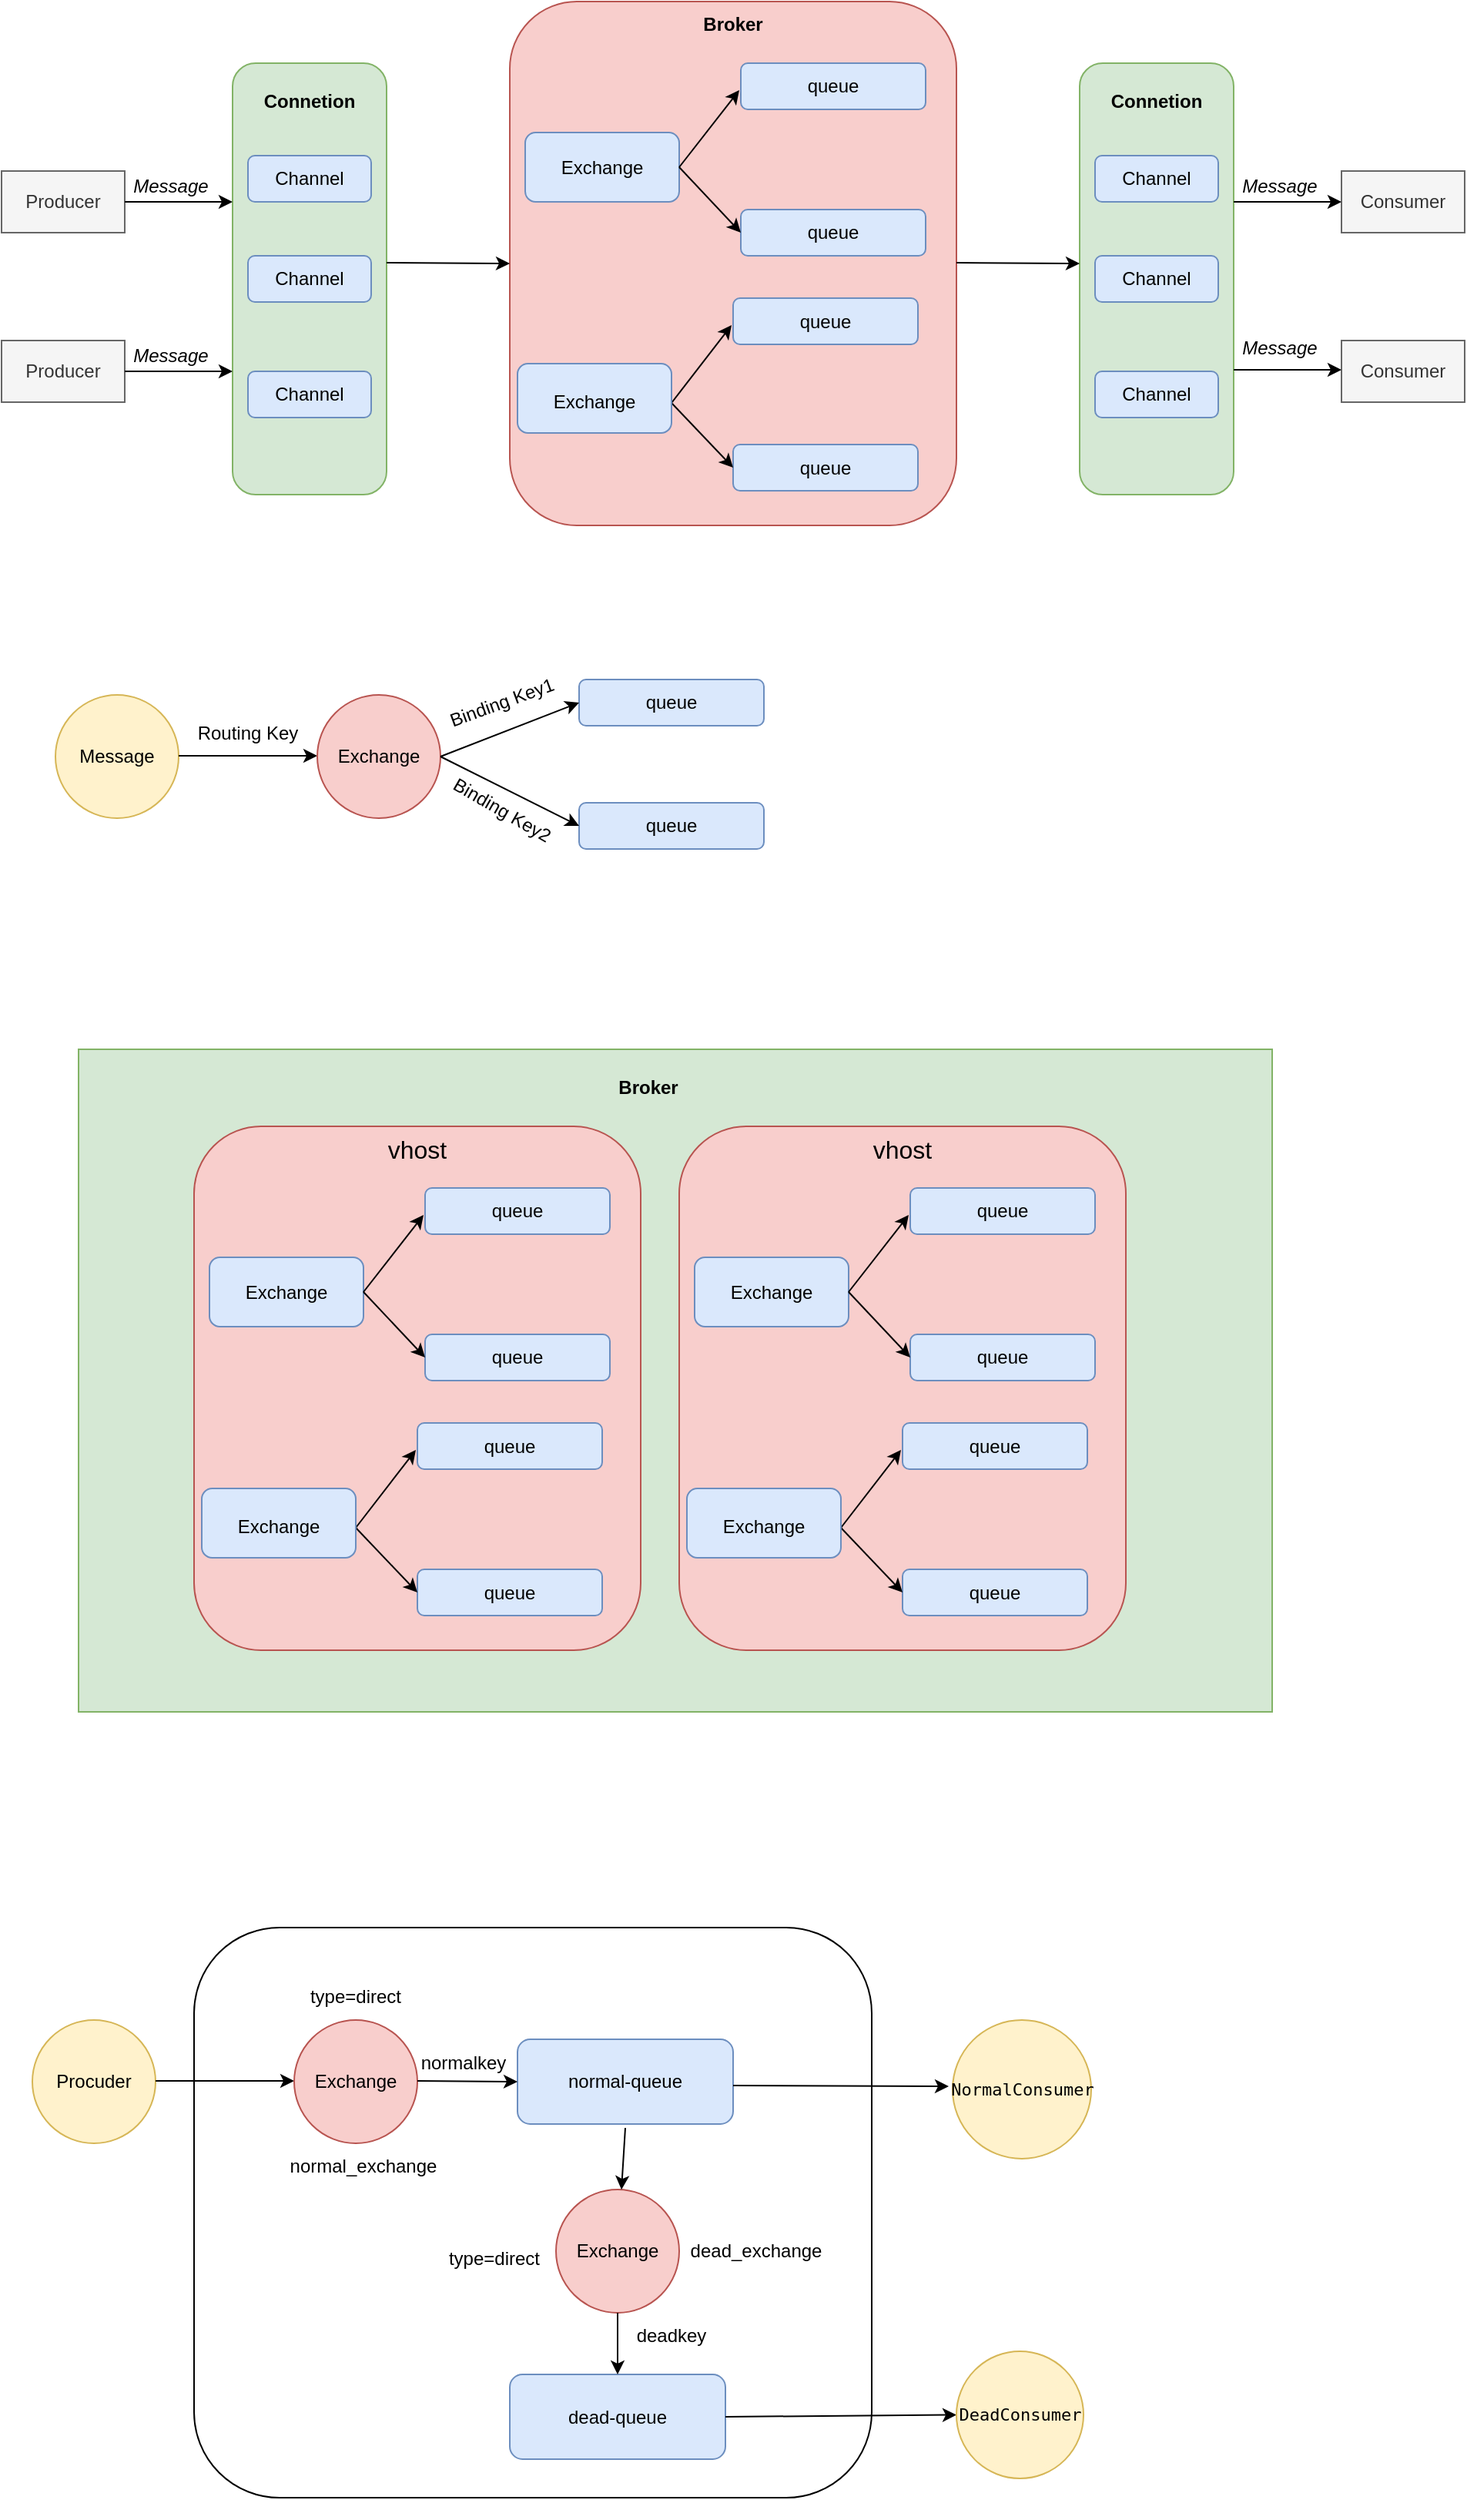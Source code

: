 <mxfile version="24.1.0" type="device">
  <diagram name="第 1 页" id="1fQTGUDg1MmvKGDz8zUx">
    <mxGraphModel dx="1434" dy="836" grid="1" gridSize="10" guides="1" tooltips="1" connect="1" arrows="1" fold="1" page="1" pageScale="1" pageWidth="1200" pageHeight="1920" math="0" shadow="0">
      <root>
        <mxCell id="0" />
        <mxCell id="1" parent="0" />
        <mxCell id="cPjp1gmhZrPlrb3KGz8X-11" value="" style="rounded=1;whiteSpace=wrap;html=1;" vertex="1" parent="1">
          <mxGeometry x="250" y="1540" width="440" height="370" as="geometry" />
        </mxCell>
        <mxCell id="fFmPcU3MdrjsZ3k4qK_m-92" value="" style="rounded=0;whiteSpace=wrap;html=1;fillColor=#d5e8d4;strokeColor=#82b366;" parent="1" vertex="1">
          <mxGeometry x="175" y="970" width="775" height="430" as="geometry" />
        </mxCell>
        <mxCell id="fFmPcU3MdrjsZ3k4qK_m-1" value="" style="rounded=1;whiteSpace=wrap;html=1;fillColor=#d5e8d4;strokeColor=#82b366;" parent="1" vertex="1">
          <mxGeometry x="275" y="330" width="100" height="280" as="geometry" />
        </mxCell>
        <mxCell id="fFmPcU3MdrjsZ3k4qK_m-3" value="&lt;b&gt;Connetion&lt;/b&gt;" style="text;html=1;align=center;verticalAlign=middle;whiteSpace=wrap;rounded=0;" parent="1" vertex="1">
          <mxGeometry x="295" y="340" width="60" height="30" as="geometry" />
        </mxCell>
        <mxCell id="fFmPcU3MdrjsZ3k4qK_m-4" value="Producer" style="rounded=0;whiteSpace=wrap;html=1;fillColor=#f5f5f5;fontColor=#333333;strokeColor=#666666;" parent="1" vertex="1">
          <mxGeometry x="125" y="400" width="80" height="40" as="geometry" />
        </mxCell>
        <mxCell id="fFmPcU3MdrjsZ3k4qK_m-5" value="" style="rounded=1;whiteSpace=wrap;html=1;fillColor=#dae8fc;strokeColor=#6c8ebf;" parent="1" vertex="1">
          <mxGeometry x="285" y="390" width="80" height="30" as="geometry" />
        </mxCell>
        <mxCell id="fFmPcU3MdrjsZ3k4qK_m-6" value="Channel" style="text;html=1;align=center;verticalAlign=middle;whiteSpace=wrap;rounded=0;" parent="1" vertex="1">
          <mxGeometry x="285" y="385" width="80" height="40" as="geometry" />
        </mxCell>
        <mxCell id="fFmPcU3MdrjsZ3k4qK_m-9" value="" style="rounded=1;whiteSpace=wrap;html=1;fillColor=#dae8fc;strokeColor=#6c8ebf;" parent="1" vertex="1">
          <mxGeometry x="285" y="530" width="80" height="30" as="geometry" />
        </mxCell>
        <mxCell id="fFmPcU3MdrjsZ3k4qK_m-10" value="" style="rounded=1;whiteSpace=wrap;html=1;fillColor=#dae8fc;strokeColor=#6c8ebf;" parent="1" vertex="1">
          <mxGeometry x="285" y="455" width="80" height="30" as="geometry" />
        </mxCell>
        <mxCell id="fFmPcU3MdrjsZ3k4qK_m-11" value="Producer" style="rounded=0;whiteSpace=wrap;html=1;fillColor=#f5f5f5;fontColor=#333333;strokeColor=#666666;" parent="1" vertex="1">
          <mxGeometry x="125" y="510" width="80" height="40" as="geometry" />
        </mxCell>
        <mxCell id="fFmPcU3MdrjsZ3k4qK_m-14" value="" style="endArrow=classic;html=1;rounded=0;" parent="1" edge="1">
          <mxGeometry width="50" height="50" relative="1" as="geometry">
            <mxPoint x="205" y="420" as="sourcePoint" />
            <mxPoint x="275" y="420" as="targetPoint" />
          </mxGeometry>
        </mxCell>
        <mxCell id="fFmPcU3MdrjsZ3k4qK_m-15" value="" style="endArrow=classic;html=1;rounded=0;" parent="1" edge="1">
          <mxGeometry width="50" height="50" relative="1" as="geometry">
            <mxPoint x="205" y="530" as="sourcePoint" />
            <mxPoint x="275" y="530" as="targetPoint" />
          </mxGeometry>
        </mxCell>
        <mxCell id="fFmPcU3MdrjsZ3k4qK_m-16" value="Channel" style="text;html=1;align=center;verticalAlign=middle;whiteSpace=wrap;rounded=0;" parent="1" vertex="1">
          <mxGeometry x="285" y="450" width="80" height="40" as="geometry" />
        </mxCell>
        <mxCell id="fFmPcU3MdrjsZ3k4qK_m-17" value="Channel" style="text;html=1;align=center;verticalAlign=middle;whiteSpace=wrap;rounded=0;" parent="1" vertex="1">
          <mxGeometry x="285" y="525" width="80" height="40" as="geometry" />
        </mxCell>
        <mxCell id="fFmPcU3MdrjsZ3k4qK_m-18" value="" style="rounded=1;whiteSpace=wrap;html=1;fillColor=#f8cecc;strokeColor=#b85450;" parent="1" vertex="1">
          <mxGeometry x="455" y="290" width="290" height="340" as="geometry" />
        </mxCell>
        <mxCell id="fFmPcU3MdrjsZ3k4qK_m-19" value="" style="rounded=1;whiteSpace=wrap;html=1;fillColor=#dae8fc;strokeColor=#6c8ebf;" parent="1" vertex="1">
          <mxGeometry x="465" y="375" width="100" height="45" as="geometry" />
        </mxCell>
        <mxCell id="fFmPcU3MdrjsZ3k4qK_m-20" value="queue" style="rounded=1;whiteSpace=wrap;html=1;fillColor=#dae8fc;strokeColor=#6c8ebf;" parent="1" vertex="1">
          <mxGeometry x="605" y="330" width="120" height="30" as="geometry" />
        </mxCell>
        <mxCell id="fFmPcU3MdrjsZ3k4qK_m-21" value="queue" style="rounded=1;whiteSpace=wrap;html=1;fillColor=#dae8fc;strokeColor=#6c8ebf;" parent="1" vertex="1">
          <mxGeometry x="605" y="425" width="120" height="30" as="geometry" />
        </mxCell>
        <mxCell id="fFmPcU3MdrjsZ3k4qK_m-25" value="" style="endArrow=classic;html=1;rounded=0;entryX=0;entryY=0.75;entryDx=0;entryDy=0;exitX=1;exitY=0.5;exitDx=0;exitDy=0;" parent="1" source="fFmPcU3MdrjsZ3k4qK_m-19" edge="1">
          <mxGeometry width="50" height="50" relative="1" as="geometry">
            <mxPoint x="564" y="375" as="sourcePoint" />
            <mxPoint x="604" y="347.5" as="targetPoint" />
          </mxGeometry>
        </mxCell>
        <mxCell id="fFmPcU3MdrjsZ3k4qK_m-26" value="" style="endArrow=classic;html=1;rounded=0;entryX=0;entryY=0.5;entryDx=0;entryDy=0;exitX=1;exitY=0.5;exitDx=0;exitDy=0;" parent="1" source="fFmPcU3MdrjsZ3k4qK_m-19" target="fFmPcU3MdrjsZ3k4qK_m-21" edge="1">
          <mxGeometry width="50" height="50" relative="1" as="geometry">
            <mxPoint x="575" y="408" as="sourcePoint" />
            <mxPoint x="614" y="357.5" as="targetPoint" />
          </mxGeometry>
        </mxCell>
        <mxCell id="fFmPcU3MdrjsZ3k4qK_m-27" value="Exchange" style="text;html=1;align=center;verticalAlign=middle;whiteSpace=wrap;rounded=0;" parent="1" vertex="1">
          <mxGeometry x="485" y="382.5" width="60" height="30" as="geometry" />
        </mxCell>
        <mxCell id="fFmPcU3MdrjsZ3k4qK_m-28" value="&lt;b&gt;Broker&lt;/b&gt;" style="text;html=1;align=center;verticalAlign=middle;whiteSpace=wrap;rounded=0;" parent="1" vertex="1">
          <mxGeometry x="570" y="290" width="60" height="30" as="geometry" />
        </mxCell>
        <mxCell id="fFmPcU3MdrjsZ3k4qK_m-29" value="" style="endArrow=classic;html=1;rounded=0;entryX=0;entryY=0.5;entryDx=0;entryDy=0;" parent="1" target="fFmPcU3MdrjsZ3k4qK_m-18" edge="1">
          <mxGeometry width="50" height="50" relative="1" as="geometry">
            <mxPoint x="375" y="459.5" as="sourcePoint" />
            <mxPoint x="445" y="459.5" as="targetPoint" />
          </mxGeometry>
        </mxCell>
        <mxCell id="fFmPcU3MdrjsZ3k4qK_m-30" value="queue" style="rounded=1;whiteSpace=wrap;html=1;fillColor=#dae8fc;strokeColor=#6c8ebf;" parent="1" vertex="1">
          <mxGeometry x="600" y="482.5" width="120" height="30" as="geometry" />
        </mxCell>
        <mxCell id="fFmPcU3MdrjsZ3k4qK_m-31" value="queue" style="rounded=1;whiteSpace=wrap;html=1;fillColor=#dae8fc;strokeColor=#6c8ebf;" parent="1" vertex="1">
          <mxGeometry x="600" y="577.5" width="120" height="30" as="geometry" />
        </mxCell>
        <mxCell id="fFmPcU3MdrjsZ3k4qK_m-32" value="" style="endArrow=classic;html=1;rounded=0;entryX=0;entryY=0.75;entryDx=0;entryDy=0;exitX=1;exitY=0.5;exitDx=0;exitDy=0;" parent="1" edge="1">
          <mxGeometry width="50" height="50" relative="1" as="geometry">
            <mxPoint x="560" y="550.5" as="sourcePoint" />
            <mxPoint x="599" y="500" as="targetPoint" />
          </mxGeometry>
        </mxCell>
        <mxCell id="fFmPcU3MdrjsZ3k4qK_m-33" value="" style="endArrow=classic;html=1;rounded=0;entryX=0;entryY=0.5;entryDx=0;entryDy=0;exitX=1;exitY=0.5;exitDx=0;exitDy=0;" parent="1" target="fFmPcU3MdrjsZ3k4qK_m-31" edge="1">
          <mxGeometry width="50" height="50" relative="1" as="geometry">
            <mxPoint x="560" y="550.5" as="sourcePoint" />
            <mxPoint x="609" y="510" as="targetPoint" />
          </mxGeometry>
        </mxCell>
        <mxCell id="fFmPcU3MdrjsZ3k4qK_m-35" value="" style="rounded=1;whiteSpace=wrap;html=1;fillColor=#dae8fc;strokeColor=#6c8ebf;" parent="1" vertex="1">
          <mxGeometry x="460" y="525" width="100" height="45" as="geometry" />
        </mxCell>
        <mxCell id="fFmPcU3MdrjsZ3k4qK_m-34" value="Exchange" style="text;html=1;align=center;verticalAlign=middle;whiteSpace=wrap;rounded=0;" parent="1" vertex="1">
          <mxGeometry x="480" y="535" width="60" height="30" as="geometry" />
        </mxCell>
        <mxCell id="fFmPcU3MdrjsZ3k4qK_m-36" value="" style="rounded=1;whiteSpace=wrap;html=1;fillColor=#d5e8d4;strokeColor=#82b366;" parent="1" vertex="1">
          <mxGeometry x="825" y="330" width="100" height="280" as="geometry" />
        </mxCell>
        <mxCell id="fFmPcU3MdrjsZ3k4qK_m-37" value="&lt;b&gt;Connetion&lt;/b&gt;" style="text;html=1;align=center;verticalAlign=middle;whiteSpace=wrap;rounded=0;" parent="1" vertex="1">
          <mxGeometry x="845" y="340" width="60" height="30" as="geometry" />
        </mxCell>
        <mxCell id="fFmPcU3MdrjsZ3k4qK_m-38" value="" style="rounded=1;whiteSpace=wrap;html=1;fillColor=#dae8fc;strokeColor=#6c8ebf;" parent="1" vertex="1">
          <mxGeometry x="835" y="390" width="80" height="30" as="geometry" />
        </mxCell>
        <mxCell id="fFmPcU3MdrjsZ3k4qK_m-39" value="Channel" style="text;html=1;align=center;verticalAlign=middle;whiteSpace=wrap;rounded=0;" parent="1" vertex="1">
          <mxGeometry x="835" y="385" width="80" height="40" as="geometry" />
        </mxCell>
        <mxCell id="fFmPcU3MdrjsZ3k4qK_m-40" value="" style="rounded=1;whiteSpace=wrap;html=1;fillColor=#dae8fc;strokeColor=#6c8ebf;" parent="1" vertex="1">
          <mxGeometry x="835" y="530" width="80" height="30" as="geometry" />
        </mxCell>
        <mxCell id="fFmPcU3MdrjsZ3k4qK_m-41" value="" style="rounded=1;whiteSpace=wrap;html=1;fillColor=#dae8fc;strokeColor=#6c8ebf;" parent="1" vertex="1">
          <mxGeometry x="835" y="455" width="80" height="30" as="geometry" />
        </mxCell>
        <mxCell id="fFmPcU3MdrjsZ3k4qK_m-42" value="Channel" style="text;html=1;align=center;verticalAlign=middle;whiteSpace=wrap;rounded=0;" parent="1" vertex="1">
          <mxGeometry x="835" y="450" width="80" height="40" as="geometry" />
        </mxCell>
        <mxCell id="fFmPcU3MdrjsZ3k4qK_m-43" value="Channel" style="text;html=1;align=center;verticalAlign=middle;whiteSpace=wrap;rounded=0;" parent="1" vertex="1">
          <mxGeometry x="835" y="525" width="80" height="40" as="geometry" />
        </mxCell>
        <mxCell id="fFmPcU3MdrjsZ3k4qK_m-44" value="" style="endArrow=classic;html=1;rounded=0;entryX=0;entryY=0.5;entryDx=0;entryDy=0;" parent="1" edge="1">
          <mxGeometry width="50" height="50" relative="1" as="geometry">
            <mxPoint x="745" y="459.5" as="sourcePoint" />
            <mxPoint x="825" y="460" as="targetPoint" />
          </mxGeometry>
        </mxCell>
        <mxCell id="fFmPcU3MdrjsZ3k4qK_m-45" value="Consumer" style="rounded=0;whiteSpace=wrap;html=1;fillColor=#f5f5f5;fontColor=#333333;strokeColor=#666666;" parent="1" vertex="1">
          <mxGeometry x="995" y="400" width="80" height="40" as="geometry" />
        </mxCell>
        <mxCell id="fFmPcU3MdrjsZ3k4qK_m-46" value="Consumer" style="rounded=0;whiteSpace=wrap;html=1;fillColor=#f5f5f5;fontColor=#333333;strokeColor=#666666;" parent="1" vertex="1">
          <mxGeometry x="995" y="510" width="80" height="40" as="geometry" />
        </mxCell>
        <mxCell id="fFmPcU3MdrjsZ3k4qK_m-47" value="" style="endArrow=classic;html=1;rounded=0;" parent="1" edge="1">
          <mxGeometry width="50" height="50" relative="1" as="geometry">
            <mxPoint x="925" y="420" as="sourcePoint" />
            <mxPoint x="995" y="420" as="targetPoint" />
          </mxGeometry>
        </mxCell>
        <mxCell id="fFmPcU3MdrjsZ3k4qK_m-48" value="" style="endArrow=classic;html=1;rounded=0;" parent="1" edge="1">
          <mxGeometry width="50" height="50" relative="1" as="geometry">
            <mxPoint x="925" y="529" as="sourcePoint" />
            <mxPoint x="995" y="529" as="targetPoint" />
          </mxGeometry>
        </mxCell>
        <mxCell id="fFmPcU3MdrjsZ3k4qK_m-49" value="&lt;i&gt;Message&lt;/i&gt;" style="text;html=1;align=center;verticalAlign=middle;whiteSpace=wrap;rounded=0;" parent="1" vertex="1">
          <mxGeometry x="205" y="505" width="60" height="30" as="geometry" />
        </mxCell>
        <mxCell id="fFmPcU3MdrjsZ3k4qK_m-50" value="&lt;i&gt;Message&lt;/i&gt;" style="text;html=1;align=center;verticalAlign=middle;whiteSpace=wrap;rounded=0;" parent="1" vertex="1">
          <mxGeometry x="205" y="395" width="60" height="30" as="geometry" />
        </mxCell>
        <mxCell id="fFmPcU3MdrjsZ3k4qK_m-51" value="&lt;i&gt;Message&lt;/i&gt;" style="text;html=1;align=center;verticalAlign=middle;whiteSpace=wrap;rounded=0;" parent="1" vertex="1">
          <mxGeometry x="925" y="395" width="60" height="30" as="geometry" />
        </mxCell>
        <mxCell id="fFmPcU3MdrjsZ3k4qK_m-52" value="&lt;i&gt;Message&lt;/i&gt;" style="text;html=1;align=center;verticalAlign=middle;whiteSpace=wrap;rounded=0;" parent="1" vertex="1">
          <mxGeometry x="925" y="500" width="60" height="30" as="geometry" />
        </mxCell>
        <mxCell id="fFmPcU3MdrjsZ3k4qK_m-53" value="&lt;div&gt;Message&lt;/div&gt;" style="ellipse;whiteSpace=wrap;html=1;aspect=fixed;fillColor=#fff2cc;strokeColor=#d6b656;" parent="1" vertex="1">
          <mxGeometry x="160" y="740" width="80" height="80" as="geometry" />
        </mxCell>
        <mxCell id="fFmPcU3MdrjsZ3k4qK_m-54" value="" style="endArrow=classic;html=1;rounded=0;" parent="1" edge="1">
          <mxGeometry width="50" height="50" relative="1" as="geometry">
            <mxPoint x="240" y="779.5" as="sourcePoint" />
            <mxPoint x="330" y="779.5" as="targetPoint" />
          </mxGeometry>
        </mxCell>
        <mxCell id="fFmPcU3MdrjsZ3k4qK_m-55" value="&lt;div class=&quot;lake-content&quot;&gt;&lt;span class=&quot;ne-text&quot;&gt;Routing Key&lt;/span&gt;&lt;/div&gt;" style="text;html=1;align=center;verticalAlign=middle;whiteSpace=wrap;rounded=0;" parent="1" vertex="1">
          <mxGeometry x="240" y="750" width="90" height="30" as="geometry" />
        </mxCell>
        <mxCell id="fFmPcU3MdrjsZ3k4qK_m-56" value="&lt;div&gt;Exchange&lt;/div&gt;" style="ellipse;whiteSpace=wrap;html=1;aspect=fixed;fillColor=#f8cecc;strokeColor=#b85450;" parent="1" vertex="1">
          <mxGeometry x="330" y="740" width="80" height="80" as="geometry" />
        </mxCell>
        <mxCell id="fFmPcU3MdrjsZ3k4qK_m-57" value="queue" style="rounded=1;whiteSpace=wrap;html=1;fillColor=#dae8fc;strokeColor=#6c8ebf;" parent="1" vertex="1">
          <mxGeometry x="500" y="730" width="120" height="30" as="geometry" />
        </mxCell>
        <mxCell id="fFmPcU3MdrjsZ3k4qK_m-58" value="queue" style="rounded=1;whiteSpace=wrap;html=1;fillColor=#dae8fc;strokeColor=#6c8ebf;" parent="1" vertex="1">
          <mxGeometry x="500" y="810" width="120" height="30" as="geometry" />
        </mxCell>
        <mxCell id="fFmPcU3MdrjsZ3k4qK_m-59" value="" style="endArrow=classic;html=1;rounded=0;entryX=0;entryY=0.5;entryDx=0;entryDy=0;" parent="1" target="fFmPcU3MdrjsZ3k4qK_m-57" edge="1">
          <mxGeometry width="50" height="50" relative="1" as="geometry">
            <mxPoint x="410" y="780" as="sourcePoint" />
            <mxPoint x="460" y="730" as="targetPoint" />
          </mxGeometry>
        </mxCell>
        <mxCell id="fFmPcU3MdrjsZ3k4qK_m-60" value="" style="endArrow=classic;html=1;rounded=0;entryX=0;entryY=0.5;entryDx=0;entryDy=0;exitX=1;exitY=0.5;exitDx=0;exitDy=0;" parent="1" source="fFmPcU3MdrjsZ3k4qK_m-56" target="fFmPcU3MdrjsZ3k4qK_m-58" edge="1">
          <mxGeometry width="50" height="50" relative="1" as="geometry">
            <mxPoint x="420" y="790" as="sourcePoint" />
            <mxPoint x="510" y="755" as="targetPoint" />
          </mxGeometry>
        </mxCell>
        <mxCell id="fFmPcU3MdrjsZ3k4qK_m-61" value="Binding Key1" style="text;html=1;align=center;verticalAlign=middle;whiteSpace=wrap;rounded=0;rotation=340;" parent="1" vertex="1">
          <mxGeometry x="365" y="730" width="170" height="30" as="geometry" />
        </mxCell>
        <mxCell id="fFmPcU3MdrjsZ3k4qK_m-62" value="Binding Key2" style="text;html=1;align=center;verticalAlign=middle;whiteSpace=wrap;rounded=0;rotation=30;" parent="1" vertex="1">
          <mxGeometry x="365" y="800" width="170" height="30" as="geometry" />
        </mxCell>
        <mxCell id="fFmPcU3MdrjsZ3k4qK_m-64" value="" style="rounded=1;whiteSpace=wrap;html=1;fillColor=#f8cecc;strokeColor=#b85450;" parent="1" vertex="1">
          <mxGeometry x="250" y="1020" width="290" height="340" as="geometry" />
        </mxCell>
        <mxCell id="fFmPcU3MdrjsZ3k4qK_m-65" value="" style="rounded=1;whiteSpace=wrap;html=1;fillColor=#dae8fc;strokeColor=#6c8ebf;" parent="1" vertex="1">
          <mxGeometry x="260" y="1105" width="100" height="45" as="geometry" />
        </mxCell>
        <mxCell id="fFmPcU3MdrjsZ3k4qK_m-66" value="queue" style="rounded=1;whiteSpace=wrap;html=1;fillColor=#dae8fc;strokeColor=#6c8ebf;" parent="1" vertex="1">
          <mxGeometry x="400" y="1060" width="120" height="30" as="geometry" />
        </mxCell>
        <mxCell id="fFmPcU3MdrjsZ3k4qK_m-67" value="queue" style="rounded=1;whiteSpace=wrap;html=1;fillColor=#dae8fc;strokeColor=#6c8ebf;" parent="1" vertex="1">
          <mxGeometry x="400" y="1155" width="120" height="30" as="geometry" />
        </mxCell>
        <mxCell id="fFmPcU3MdrjsZ3k4qK_m-68" value="" style="endArrow=classic;html=1;rounded=0;entryX=0;entryY=0.75;entryDx=0;entryDy=0;exitX=1;exitY=0.5;exitDx=0;exitDy=0;" parent="1" source="fFmPcU3MdrjsZ3k4qK_m-65" edge="1">
          <mxGeometry width="50" height="50" relative="1" as="geometry">
            <mxPoint x="359" y="1105" as="sourcePoint" />
            <mxPoint x="399" y="1077.5" as="targetPoint" />
          </mxGeometry>
        </mxCell>
        <mxCell id="fFmPcU3MdrjsZ3k4qK_m-69" value="" style="endArrow=classic;html=1;rounded=0;entryX=0;entryY=0.5;entryDx=0;entryDy=0;exitX=1;exitY=0.5;exitDx=0;exitDy=0;" parent="1" source="fFmPcU3MdrjsZ3k4qK_m-65" target="fFmPcU3MdrjsZ3k4qK_m-67" edge="1">
          <mxGeometry width="50" height="50" relative="1" as="geometry">
            <mxPoint x="370" y="1138" as="sourcePoint" />
            <mxPoint x="409" y="1087.5" as="targetPoint" />
          </mxGeometry>
        </mxCell>
        <mxCell id="fFmPcU3MdrjsZ3k4qK_m-70" value="Exchange" style="text;html=1;align=center;verticalAlign=middle;whiteSpace=wrap;rounded=0;" parent="1" vertex="1">
          <mxGeometry x="280" y="1112.5" width="60" height="30" as="geometry" />
        </mxCell>
        <mxCell id="fFmPcU3MdrjsZ3k4qK_m-71" value="&lt;div class=&quot;lake-content&quot;&gt;&lt;span style=&quot;font-size: 16px;&quot; class=&quot;ne-text&quot;&gt;vhost&lt;/span&gt;&lt;/div&gt;" style="text;html=1;align=center;verticalAlign=middle;whiteSpace=wrap;rounded=0;" parent="1" vertex="1">
          <mxGeometry x="365" y="1020" width="60" height="30" as="geometry" />
        </mxCell>
        <mxCell id="fFmPcU3MdrjsZ3k4qK_m-72" value="queue" style="rounded=1;whiteSpace=wrap;html=1;fillColor=#dae8fc;strokeColor=#6c8ebf;" parent="1" vertex="1">
          <mxGeometry x="395" y="1212.5" width="120" height="30" as="geometry" />
        </mxCell>
        <mxCell id="fFmPcU3MdrjsZ3k4qK_m-73" value="queue" style="rounded=1;whiteSpace=wrap;html=1;fillColor=#dae8fc;strokeColor=#6c8ebf;" parent="1" vertex="1">
          <mxGeometry x="395" y="1307.5" width="120" height="30" as="geometry" />
        </mxCell>
        <mxCell id="fFmPcU3MdrjsZ3k4qK_m-74" value="" style="endArrow=classic;html=1;rounded=0;entryX=0;entryY=0.75;entryDx=0;entryDy=0;exitX=1;exitY=0.5;exitDx=0;exitDy=0;" parent="1" edge="1">
          <mxGeometry width="50" height="50" relative="1" as="geometry">
            <mxPoint x="355" y="1280.5" as="sourcePoint" />
            <mxPoint x="394" y="1230" as="targetPoint" />
          </mxGeometry>
        </mxCell>
        <mxCell id="fFmPcU3MdrjsZ3k4qK_m-75" value="" style="endArrow=classic;html=1;rounded=0;entryX=0;entryY=0.5;entryDx=0;entryDy=0;exitX=1;exitY=0.5;exitDx=0;exitDy=0;" parent="1" target="fFmPcU3MdrjsZ3k4qK_m-73" edge="1">
          <mxGeometry width="50" height="50" relative="1" as="geometry">
            <mxPoint x="355" y="1280.5" as="sourcePoint" />
            <mxPoint x="404" y="1240" as="targetPoint" />
          </mxGeometry>
        </mxCell>
        <mxCell id="fFmPcU3MdrjsZ3k4qK_m-76" value="" style="rounded=1;whiteSpace=wrap;html=1;fillColor=#dae8fc;strokeColor=#6c8ebf;" parent="1" vertex="1">
          <mxGeometry x="255" y="1255" width="100" height="45" as="geometry" />
        </mxCell>
        <mxCell id="fFmPcU3MdrjsZ3k4qK_m-77" value="Exchange" style="text;html=1;align=center;verticalAlign=middle;whiteSpace=wrap;rounded=0;" parent="1" vertex="1">
          <mxGeometry x="275" y="1265" width="60" height="30" as="geometry" />
        </mxCell>
        <mxCell id="fFmPcU3MdrjsZ3k4qK_m-78" value="" style="rounded=1;whiteSpace=wrap;html=1;fillColor=#f8cecc;strokeColor=#b85450;" parent="1" vertex="1">
          <mxGeometry x="565" y="1020" width="290" height="340" as="geometry" />
        </mxCell>
        <mxCell id="fFmPcU3MdrjsZ3k4qK_m-79" value="" style="rounded=1;whiteSpace=wrap;html=1;fillColor=#dae8fc;strokeColor=#6c8ebf;" parent="1" vertex="1">
          <mxGeometry x="575" y="1105" width="100" height="45" as="geometry" />
        </mxCell>
        <mxCell id="fFmPcU3MdrjsZ3k4qK_m-80" value="queue" style="rounded=1;whiteSpace=wrap;html=1;fillColor=#dae8fc;strokeColor=#6c8ebf;" parent="1" vertex="1">
          <mxGeometry x="715" y="1060" width="120" height="30" as="geometry" />
        </mxCell>
        <mxCell id="fFmPcU3MdrjsZ3k4qK_m-81" value="queue" style="rounded=1;whiteSpace=wrap;html=1;fillColor=#dae8fc;strokeColor=#6c8ebf;" parent="1" vertex="1">
          <mxGeometry x="715" y="1155" width="120" height="30" as="geometry" />
        </mxCell>
        <mxCell id="fFmPcU3MdrjsZ3k4qK_m-82" value="" style="endArrow=classic;html=1;rounded=0;entryX=0;entryY=0.75;entryDx=0;entryDy=0;exitX=1;exitY=0.5;exitDx=0;exitDy=0;" parent="1" source="fFmPcU3MdrjsZ3k4qK_m-79" edge="1">
          <mxGeometry width="50" height="50" relative="1" as="geometry">
            <mxPoint x="674" y="1105" as="sourcePoint" />
            <mxPoint x="714" y="1077.5" as="targetPoint" />
          </mxGeometry>
        </mxCell>
        <mxCell id="fFmPcU3MdrjsZ3k4qK_m-83" value="" style="endArrow=classic;html=1;rounded=0;entryX=0;entryY=0.5;entryDx=0;entryDy=0;exitX=1;exitY=0.5;exitDx=0;exitDy=0;" parent="1" source="fFmPcU3MdrjsZ3k4qK_m-79" target="fFmPcU3MdrjsZ3k4qK_m-81" edge="1">
          <mxGeometry width="50" height="50" relative="1" as="geometry">
            <mxPoint x="685" y="1138" as="sourcePoint" />
            <mxPoint x="724" y="1087.5" as="targetPoint" />
          </mxGeometry>
        </mxCell>
        <mxCell id="fFmPcU3MdrjsZ3k4qK_m-84" value="Exchange" style="text;html=1;align=center;verticalAlign=middle;whiteSpace=wrap;rounded=0;" parent="1" vertex="1">
          <mxGeometry x="595" y="1112.5" width="60" height="30" as="geometry" />
        </mxCell>
        <mxCell id="fFmPcU3MdrjsZ3k4qK_m-85" value="&lt;div class=&quot;lake-content&quot;&gt;&lt;span style=&quot;font-size: 16px;&quot; class=&quot;ne-text&quot;&gt;vhost&lt;/span&gt;&lt;/div&gt;" style="text;html=1;align=center;verticalAlign=middle;whiteSpace=wrap;rounded=0;" parent="1" vertex="1">
          <mxGeometry x="680" y="1020" width="60" height="30" as="geometry" />
        </mxCell>
        <mxCell id="fFmPcU3MdrjsZ3k4qK_m-86" value="queue" style="rounded=1;whiteSpace=wrap;html=1;fillColor=#dae8fc;strokeColor=#6c8ebf;" parent="1" vertex="1">
          <mxGeometry x="710" y="1212.5" width="120" height="30" as="geometry" />
        </mxCell>
        <mxCell id="fFmPcU3MdrjsZ3k4qK_m-87" value="queue" style="rounded=1;whiteSpace=wrap;html=1;fillColor=#dae8fc;strokeColor=#6c8ebf;" parent="1" vertex="1">
          <mxGeometry x="710" y="1307.5" width="120" height="30" as="geometry" />
        </mxCell>
        <mxCell id="fFmPcU3MdrjsZ3k4qK_m-88" value="" style="endArrow=classic;html=1;rounded=0;entryX=0;entryY=0.75;entryDx=0;entryDy=0;exitX=1;exitY=0.5;exitDx=0;exitDy=0;" parent="1" edge="1">
          <mxGeometry width="50" height="50" relative="1" as="geometry">
            <mxPoint x="670" y="1280.5" as="sourcePoint" />
            <mxPoint x="709" y="1230" as="targetPoint" />
          </mxGeometry>
        </mxCell>
        <mxCell id="fFmPcU3MdrjsZ3k4qK_m-89" value="" style="endArrow=classic;html=1;rounded=0;entryX=0;entryY=0.5;entryDx=0;entryDy=0;exitX=1;exitY=0.5;exitDx=0;exitDy=0;" parent="1" target="fFmPcU3MdrjsZ3k4qK_m-87" edge="1">
          <mxGeometry width="50" height="50" relative="1" as="geometry">
            <mxPoint x="670" y="1280.5" as="sourcePoint" />
            <mxPoint x="719" y="1240" as="targetPoint" />
          </mxGeometry>
        </mxCell>
        <mxCell id="fFmPcU3MdrjsZ3k4qK_m-90" value="" style="rounded=1;whiteSpace=wrap;html=1;fillColor=#dae8fc;strokeColor=#6c8ebf;" parent="1" vertex="1">
          <mxGeometry x="570" y="1255" width="100" height="45" as="geometry" />
        </mxCell>
        <mxCell id="fFmPcU3MdrjsZ3k4qK_m-91" value="Exchange" style="text;html=1;align=center;verticalAlign=middle;whiteSpace=wrap;rounded=0;" parent="1" vertex="1">
          <mxGeometry x="590" y="1265" width="60" height="30" as="geometry" />
        </mxCell>
        <mxCell id="fFmPcU3MdrjsZ3k4qK_m-93" value="&lt;b&gt;Broker&lt;/b&gt;" style="text;html=1;align=center;verticalAlign=middle;whiteSpace=wrap;rounded=0;" parent="1" vertex="1">
          <mxGeometry x="515" y="980" width="60" height="30" as="geometry" />
        </mxCell>
        <mxCell id="cPjp1gmhZrPlrb3KGz8X-2" value="&lt;div&gt;Procuder&lt;/div&gt;" style="ellipse;whiteSpace=wrap;html=1;aspect=fixed;fillColor=#fff2cc;strokeColor=#d6b656;" vertex="1" parent="1">
          <mxGeometry x="145" y="1600" width="80" height="80" as="geometry" />
        </mxCell>
        <mxCell id="cPjp1gmhZrPlrb3KGz8X-3" value="" style="endArrow=classic;html=1;rounded=0;" edge="1" parent="1">
          <mxGeometry width="50" height="50" relative="1" as="geometry">
            <mxPoint x="225" y="1639.5" as="sourcePoint" />
            <mxPoint x="315" y="1639.5" as="targetPoint" />
          </mxGeometry>
        </mxCell>
        <mxCell id="cPjp1gmhZrPlrb3KGz8X-5" value="&lt;div&gt;Exchange&lt;/div&gt;" style="ellipse;whiteSpace=wrap;html=1;aspect=fixed;fillColor=#f8cecc;strokeColor=#b85450;" vertex="1" parent="1">
          <mxGeometry x="315" y="1600" width="80" height="80" as="geometry" />
        </mxCell>
        <mxCell id="cPjp1gmhZrPlrb3KGz8X-6" value="normal-queue" style="rounded=1;whiteSpace=wrap;html=1;fillColor=#dae8fc;strokeColor=#6c8ebf;" vertex="1" parent="1">
          <mxGeometry x="460" y="1612.5" width="140" height="55" as="geometry" />
        </mxCell>
        <mxCell id="cPjp1gmhZrPlrb3KGz8X-12" value="" style="endArrow=classic;html=1;rounded=0;" edge="1" parent="1">
          <mxGeometry width="50" height="50" relative="1" as="geometry">
            <mxPoint x="395" y="1639.5" as="sourcePoint" />
            <mxPoint x="460" y="1640" as="targetPoint" />
          </mxGeometry>
        </mxCell>
        <mxCell id="cPjp1gmhZrPlrb3KGz8X-13" value="type=direct" style="text;html=1;align=center;verticalAlign=middle;whiteSpace=wrap;rounded=0;" vertex="1" parent="1">
          <mxGeometry x="315" y="1570" width="80" height="30" as="geometry" />
        </mxCell>
        <mxCell id="cPjp1gmhZrPlrb3KGz8X-14" value="normal_exchange" style="text;html=1;align=center;verticalAlign=middle;whiteSpace=wrap;rounded=0;" vertex="1" parent="1">
          <mxGeometry x="320" y="1680" width="80" height="30" as="geometry" />
        </mxCell>
        <mxCell id="cPjp1gmhZrPlrb3KGz8X-15" value="normalkey" style="text;html=1;align=center;verticalAlign=middle;whiteSpace=wrap;rounded=0;" vertex="1" parent="1">
          <mxGeometry x="395" y="1612.5" width="60" height="30" as="geometry" />
        </mxCell>
        <mxCell id="cPjp1gmhZrPlrb3KGz8X-16" value="" style="endArrow=classic;html=1;rounded=0;" edge="1" parent="1">
          <mxGeometry width="50" height="50" relative="1" as="geometry">
            <mxPoint x="600" y="1642.5" as="sourcePoint" />
            <mxPoint x="740" y="1643" as="targetPoint" />
          </mxGeometry>
        </mxCell>
        <mxCell id="cPjp1gmhZrPlrb3KGz8X-20" value="dead-queue" style="rounded=1;whiteSpace=wrap;html=1;fillColor=#dae8fc;strokeColor=#6c8ebf;" vertex="1" parent="1">
          <mxGeometry x="455" y="1830" width="140" height="55" as="geometry" />
        </mxCell>
        <mxCell id="cPjp1gmhZrPlrb3KGz8X-22" value="&lt;div&gt;Exchange&lt;/div&gt;" style="ellipse;whiteSpace=wrap;html=1;aspect=fixed;fillColor=#f8cecc;strokeColor=#b85450;" vertex="1" parent="1">
          <mxGeometry x="485" y="1710" width="80" height="80" as="geometry" />
        </mxCell>
        <mxCell id="cPjp1gmhZrPlrb3KGz8X-24" value="" style="endArrow=classic;html=1;rounded=0;" edge="1" parent="1" target="cPjp1gmhZrPlrb3KGz8X-22">
          <mxGeometry width="50" height="50" relative="1" as="geometry">
            <mxPoint x="530" y="1670" as="sourcePoint" />
            <mxPoint x="580" y="1620" as="targetPoint" />
          </mxGeometry>
        </mxCell>
        <mxCell id="cPjp1gmhZrPlrb3KGz8X-25" value="" style="endArrow=classic;html=1;rounded=0;exitX=0.5;exitY=1;exitDx=0;exitDy=0;entryX=0.5;entryY=0;entryDx=0;entryDy=0;" edge="1" parent="1" source="cPjp1gmhZrPlrb3KGz8X-22" target="cPjp1gmhZrPlrb3KGz8X-20">
          <mxGeometry width="50" height="50" relative="1" as="geometry">
            <mxPoint x="540" y="1680" as="sourcePoint" />
            <mxPoint x="537" y="1720" as="targetPoint" />
          </mxGeometry>
        </mxCell>
        <mxCell id="cPjp1gmhZrPlrb3KGz8X-26" value="deadkey" style="text;html=1;align=center;verticalAlign=middle;whiteSpace=wrap;rounded=0;" vertex="1" parent="1">
          <mxGeometry x="530" y="1790" width="60" height="30" as="geometry" />
        </mxCell>
        <mxCell id="cPjp1gmhZrPlrb3KGz8X-27" value="type=direct" style="text;html=1;align=center;verticalAlign=middle;whiteSpace=wrap;rounded=0;" vertex="1" parent="1">
          <mxGeometry x="405" y="1740" width="80" height="30" as="geometry" />
        </mxCell>
        <mxCell id="cPjp1gmhZrPlrb3KGz8X-28" value="dead_exchange" style="text;html=1;align=center;verticalAlign=middle;whiteSpace=wrap;rounded=0;" vertex="1" parent="1">
          <mxGeometry x="575" y="1735" width="80" height="30" as="geometry" />
        </mxCell>
        <mxCell id="cPjp1gmhZrPlrb3KGz8X-29" value="" style="endArrow=classic;html=1;rounded=0;exitX=1;exitY=0.5;exitDx=0;exitDy=0;entryX=0;entryY=0.5;entryDx=0;entryDy=0;" edge="1" parent="1" source="cPjp1gmhZrPlrb3KGz8X-20" target="cPjp1gmhZrPlrb3KGz8X-30">
          <mxGeometry width="50" height="50" relative="1" as="geometry">
            <mxPoint x="610" y="1652.5" as="sourcePoint" />
            <mxPoint x="740" y="1850" as="targetPoint" />
          </mxGeometry>
        </mxCell>
        <mxCell id="cPjp1gmhZrPlrb3KGz8X-30" value="&lt;div style=&quot;line-height: 100%;&quot;&gt;&lt;pre style=&quot;font-family: &amp;quot;JetBrains Mono&amp;quot;, monospace; line-height: 100%;&quot;&gt;&lt;font style=&quot;font-size: 11px;&quot;&gt;DeadConsumer&lt;/font&gt;&lt;/pre&gt;&lt;/div&gt;" style="ellipse;whiteSpace=wrap;html=1;aspect=fixed;fillColor=#fff2cc;strokeColor=#d6b656;labelBackgroundColor=none;" vertex="1" parent="1">
          <mxGeometry x="745" y="1815" width="82.5" height="82.5" as="geometry" />
        </mxCell>
        <mxCell id="cPjp1gmhZrPlrb3KGz8X-31" value="&lt;div style=&quot;line-height: 100%;&quot;&gt;&lt;pre style=&quot;font-family: &amp;quot;JetBrains Mono&amp;quot;, monospace; line-height: 100%;&quot;&gt;&lt;font style=&quot;font-size: 11px;&quot;&gt;NormalConsumer&lt;/font&gt;&lt;/pre&gt;&lt;/div&gt;" style="ellipse;whiteSpace=wrap;html=1;aspect=fixed;fillColor=#fff2cc;strokeColor=#d6b656;labelBackgroundColor=none;" vertex="1" parent="1">
          <mxGeometry x="742.5" y="1600" width="90" height="90" as="geometry" />
        </mxCell>
      </root>
    </mxGraphModel>
  </diagram>
</mxfile>
